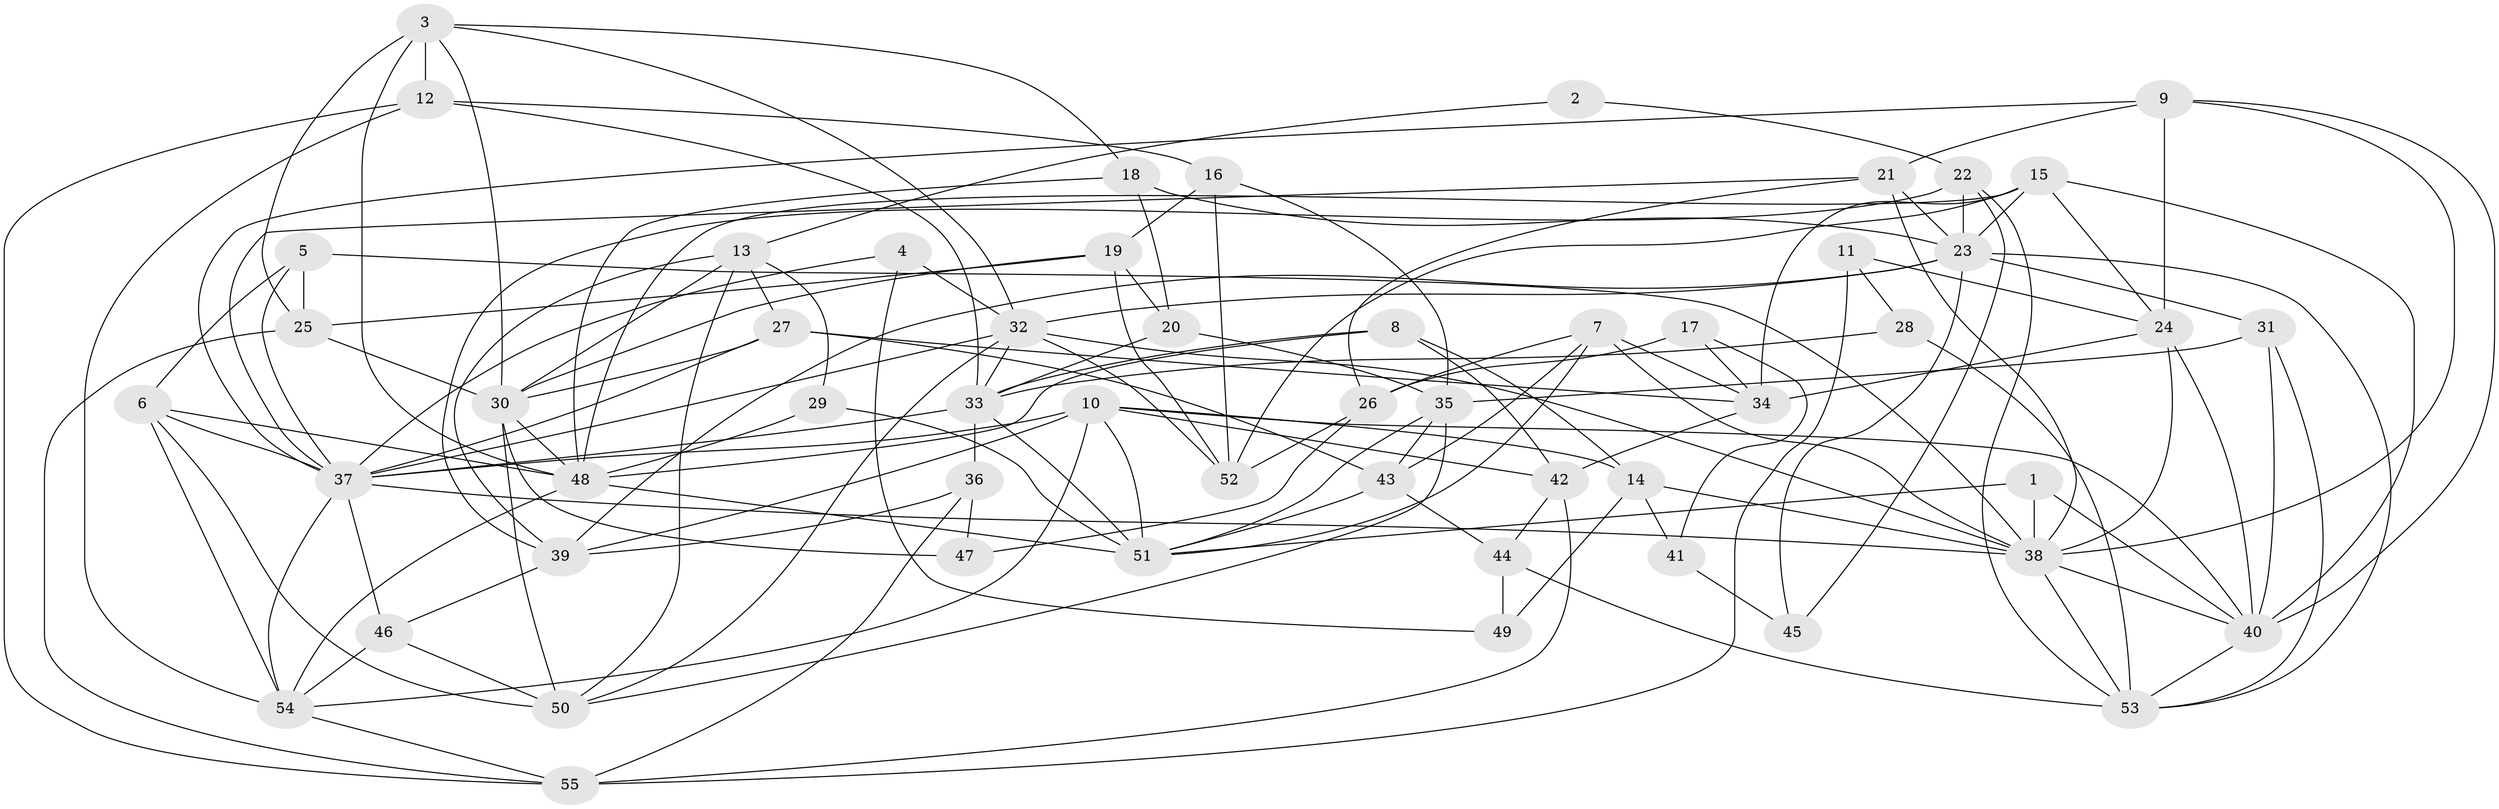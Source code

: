// original degree distribution, {3: 0.22935779816513763, 2: 0.14678899082568808, 4: 0.3119266055045872, 6: 0.13761467889908258, 5: 0.13761467889908258, 7: 0.03669724770642202}
// Generated by graph-tools (version 1.1) at 2025/02/03/09/25 03:02:08]
// undirected, 55 vertices, 147 edges
graph export_dot {
graph [start="1"]
  node [color=gray90,style=filled];
  1;
  2;
  3;
  4;
  5;
  6;
  7;
  8;
  9;
  10;
  11;
  12;
  13;
  14;
  15;
  16;
  17;
  18;
  19;
  20;
  21;
  22;
  23;
  24;
  25;
  26;
  27;
  28;
  29;
  30;
  31;
  32;
  33;
  34;
  35;
  36;
  37;
  38;
  39;
  40;
  41;
  42;
  43;
  44;
  45;
  46;
  47;
  48;
  49;
  50;
  51;
  52;
  53;
  54;
  55;
  1 -- 38 [weight=1.0];
  1 -- 40 [weight=1.0];
  1 -- 51 [weight=1.0];
  2 -- 13 [weight=1.0];
  2 -- 22 [weight=1.0];
  3 -- 12 [weight=1.0];
  3 -- 18 [weight=1.0];
  3 -- 25 [weight=1.0];
  3 -- 30 [weight=1.0];
  3 -- 32 [weight=1.0];
  3 -- 48 [weight=2.0];
  4 -- 32 [weight=1.0];
  4 -- 37 [weight=1.0];
  4 -- 49 [weight=1.0];
  5 -- 6 [weight=1.0];
  5 -- 25 [weight=1.0];
  5 -- 37 [weight=1.0];
  5 -- 38 [weight=1.0];
  6 -- 37 [weight=1.0];
  6 -- 48 [weight=1.0];
  6 -- 50 [weight=1.0];
  6 -- 54 [weight=1.0];
  7 -- 26 [weight=1.0];
  7 -- 34 [weight=1.0];
  7 -- 38 [weight=1.0];
  7 -- 43 [weight=2.0];
  7 -- 51 [weight=1.0];
  8 -- 14 [weight=1.0];
  8 -- 33 [weight=1.0];
  8 -- 42 [weight=1.0];
  8 -- 48 [weight=1.0];
  9 -- 21 [weight=1.0];
  9 -- 24 [weight=1.0];
  9 -- 37 [weight=1.0];
  9 -- 38 [weight=1.0];
  9 -- 40 [weight=1.0];
  10 -- 14 [weight=1.0];
  10 -- 37 [weight=1.0];
  10 -- 39 [weight=1.0];
  10 -- 40 [weight=1.0];
  10 -- 42 [weight=1.0];
  10 -- 51 [weight=1.0];
  10 -- 54 [weight=1.0];
  11 -- 24 [weight=1.0];
  11 -- 28 [weight=1.0];
  11 -- 55 [weight=1.0];
  12 -- 16 [weight=1.0];
  12 -- 33 [weight=1.0];
  12 -- 54 [weight=1.0];
  12 -- 55 [weight=1.0];
  13 -- 27 [weight=1.0];
  13 -- 29 [weight=1.0];
  13 -- 30 [weight=1.0];
  13 -- 39 [weight=1.0];
  13 -- 50 [weight=1.0];
  14 -- 38 [weight=2.0];
  14 -- 41 [weight=1.0];
  14 -- 49 [weight=1.0];
  15 -- 23 [weight=1.0];
  15 -- 24 [weight=1.0];
  15 -- 34 [weight=1.0];
  15 -- 40 [weight=1.0];
  15 -- 48 [weight=1.0];
  15 -- 52 [weight=1.0];
  16 -- 19 [weight=1.0];
  16 -- 35 [weight=1.0];
  16 -- 52 [weight=1.0];
  17 -- 26 [weight=1.0];
  17 -- 34 [weight=1.0];
  17 -- 41 [weight=1.0];
  18 -- 20 [weight=1.0];
  18 -- 23 [weight=1.0];
  18 -- 48 [weight=1.0];
  19 -- 20 [weight=1.0];
  19 -- 25 [weight=1.0];
  19 -- 30 [weight=1.0];
  19 -- 52 [weight=1.0];
  20 -- 33 [weight=1.0];
  20 -- 35 [weight=1.0];
  21 -- 23 [weight=1.0];
  21 -- 26 [weight=1.0];
  21 -- 37 [weight=1.0];
  21 -- 38 [weight=1.0];
  22 -- 23 [weight=1.0];
  22 -- 39 [weight=1.0];
  22 -- 45 [weight=1.0];
  22 -- 53 [weight=2.0];
  23 -- 31 [weight=1.0];
  23 -- 32 [weight=1.0];
  23 -- 39 [weight=1.0];
  23 -- 45 [weight=1.0];
  23 -- 53 [weight=1.0];
  24 -- 34 [weight=1.0];
  24 -- 38 [weight=1.0];
  24 -- 40 [weight=2.0];
  25 -- 30 [weight=1.0];
  25 -- 55 [weight=1.0];
  26 -- 47 [weight=1.0];
  26 -- 52 [weight=1.0];
  27 -- 30 [weight=1.0];
  27 -- 34 [weight=1.0];
  27 -- 37 [weight=1.0];
  27 -- 43 [weight=1.0];
  28 -- 33 [weight=1.0];
  28 -- 53 [weight=1.0];
  29 -- 48 [weight=1.0];
  29 -- 51 [weight=2.0];
  30 -- 47 [weight=2.0];
  30 -- 48 [weight=1.0];
  30 -- 50 [weight=1.0];
  31 -- 35 [weight=1.0];
  31 -- 40 [weight=1.0];
  31 -- 53 [weight=1.0];
  32 -- 33 [weight=1.0];
  32 -- 37 [weight=1.0];
  32 -- 38 [weight=1.0];
  32 -- 50 [weight=1.0];
  32 -- 52 [weight=1.0];
  33 -- 36 [weight=1.0];
  33 -- 37 [weight=1.0];
  33 -- 51 [weight=2.0];
  34 -- 42 [weight=3.0];
  35 -- 43 [weight=1.0];
  35 -- 50 [weight=1.0];
  35 -- 51 [weight=1.0];
  36 -- 39 [weight=1.0];
  36 -- 47 [weight=1.0];
  36 -- 55 [weight=1.0];
  37 -- 38 [weight=2.0];
  37 -- 46 [weight=1.0];
  37 -- 54 [weight=1.0];
  38 -- 40 [weight=1.0];
  38 -- 53 [weight=1.0];
  39 -- 46 [weight=1.0];
  40 -- 53 [weight=1.0];
  41 -- 45 [weight=1.0];
  42 -- 44 [weight=1.0];
  42 -- 55 [weight=1.0];
  43 -- 44 [weight=1.0];
  43 -- 51 [weight=1.0];
  44 -- 49 [weight=1.0];
  44 -- 53 [weight=1.0];
  46 -- 50 [weight=1.0];
  46 -- 54 [weight=1.0];
  48 -- 51 [weight=1.0];
  48 -- 54 [weight=1.0];
  54 -- 55 [weight=1.0];
}
